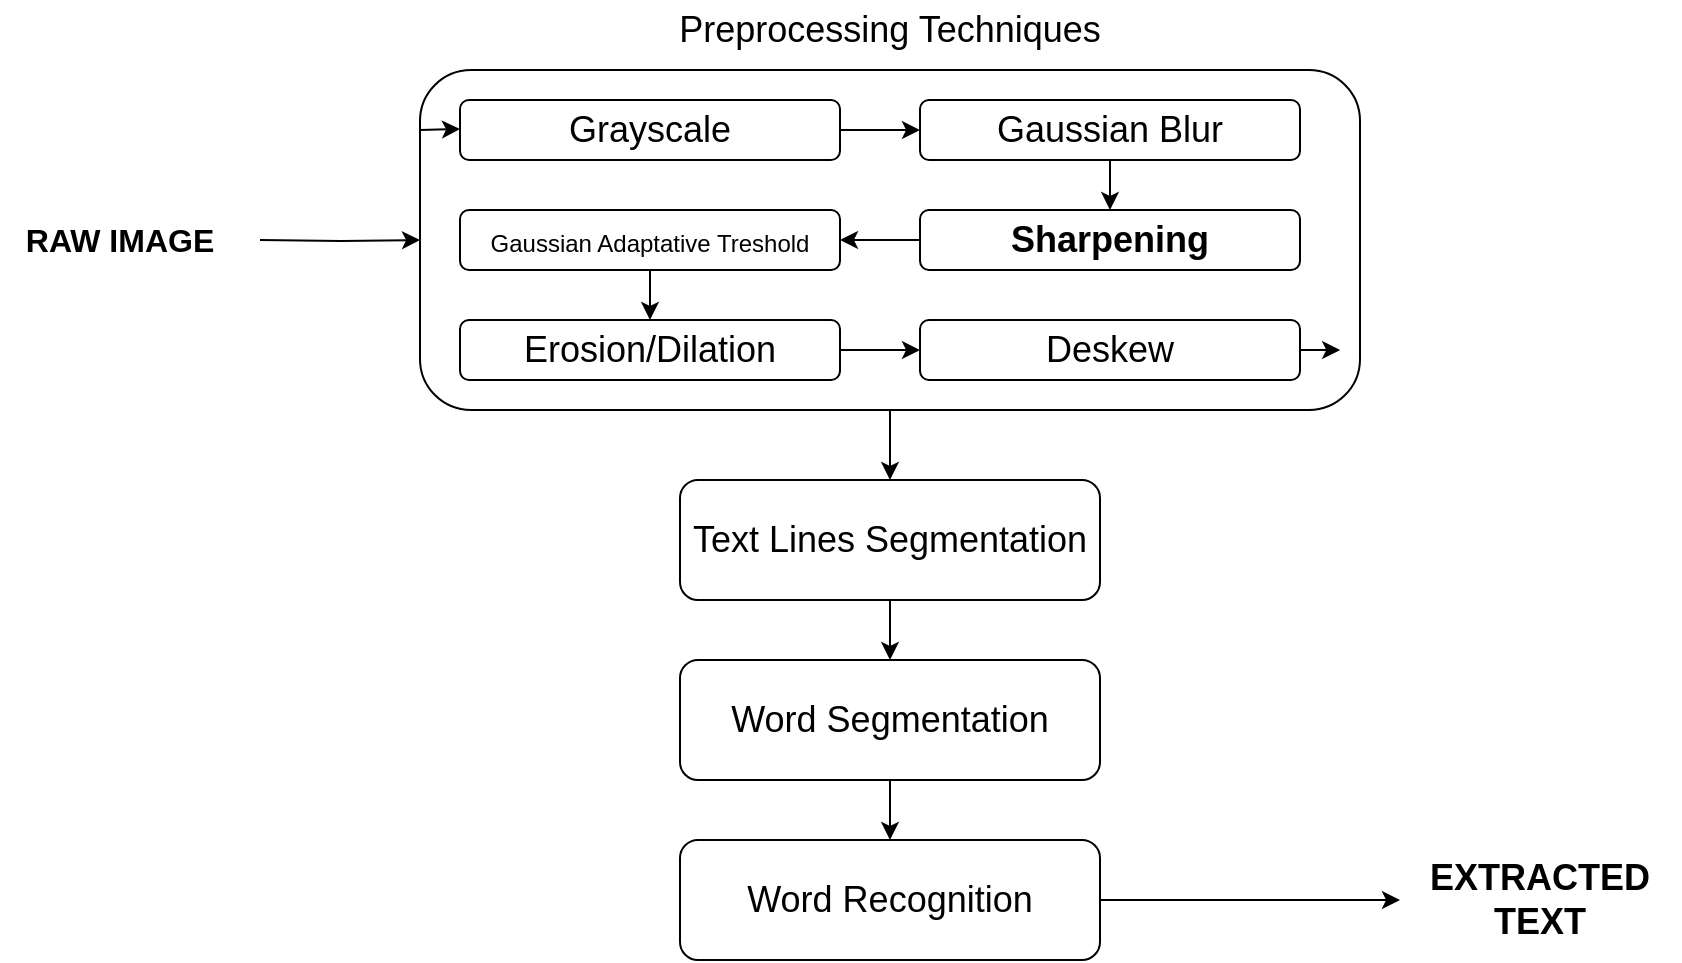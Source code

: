 <mxfile version="20.0.1" type="device"><diagram id="Q3OSdjRFrAXCPHazSdBA" name="Page-1"><mxGraphModel dx="794" dy="481" grid="1" gridSize="10" guides="1" tooltips="1" connect="1" arrows="1" fold="1" page="1" pageScale="1" pageWidth="850" pageHeight="1100" math="0" shadow="0"><root><mxCell id="0"/><mxCell id="1" parent="0"/><mxCell id="puoWZokBfEWSnq7IInsG-2" style="edgeStyle=orthogonalEdgeStyle;rounded=0;orthogonalLoop=1;jettySize=auto;html=1;exitX=1;exitY=0.5;exitDx=0;exitDy=0;fontSize=18;" edge="1" parent="1" target="puoWZokBfEWSnq7IInsG-3"><mxGeometry relative="1" as="geometry"><mxPoint x="290" y="210" as="targetPoint"/><mxPoint x="200" y="210" as="sourcePoint"/></mxGeometry></mxCell><mxCell id="puoWZokBfEWSnq7IInsG-32" style="edgeStyle=orthogonalEdgeStyle;rounded=0;orthogonalLoop=1;jettySize=auto;html=1;exitX=0.5;exitY=1;exitDx=0;exitDy=0;fontSize=14;entryX=0.5;entryY=0;entryDx=0;entryDy=0;" edge="1" parent="1" source="puoWZokBfEWSnq7IInsG-3" target="puoWZokBfEWSnq7IInsG-33"><mxGeometry relative="1" as="geometry"><mxPoint x="515" y="370" as="targetPoint"/></mxGeometry></mxCell><mxCell id="puoWZokBfEWSnq7IInsG-3" value="" style="rounded=1;whiteSpace=wrap;html=1;fontSize=18;" vertex="1" parent="1"><mxGeometry x="280" y="125" width="470" height="170" as="geometry"/></mxCell><mxCell id="puoWZokBfEWSnq7IInsG-4" value="Preprocessing Techniques" style="text;html=1;strokeColor=none;fillColor=none;align=center;verticalAlign=middle;whiteSpace=wrap;rounded=0;fontSize=18;" vertex="1" parent="1"><mxGeometry x="310" y="90" width="410" height="30" as="geometry"/></mxCell><mxCell id="puoWZokBfEWSnq7IInsG-17" style="edgeStyle=orthogonalEdgeStyle;rounded=0;orthogonalLoop=1;jettySize=auto;html=1;exitX=1;exitY=0.5;exitDx=0;exitDy=0;entryX=0;entryY=0.5;entryDx=0;entryDy=0;fontSize=14;" edge="1" parent="1" source="puoWZokBfEWSnq7IInsG-6" target="puoWZokBfEWSnq7IInsG-7"><mxGeometry relative="1" as="geometry"/></mxCell><mxCell id="puoWZokBfEWSnq7IInsG-6" value="Grayscale" style="rounded=1;whiteSpace=wrap;html=1;fontSize=18;" vertex="1" parent="1"><mxGeometry x="300" y="140" width="190" height="30" as="geometry"/></mxCell><mxCell id="puoWZokBfEWSnq7IInsG-26" style="edgeStyle=orthogonalEdgeStyle;rounded=0;orthogonalLoop=1;jettySize=auto;html=1;exitX=0.5;exitY=1;exitDx=0;exitDy=0;entryX=0.5;entryY=0;entryDx=0;entryDy=0;fontSize=14;" edge="1" parent="1" source="puoWZokBfEWSnq7IInsG-7" target="puoWZokBfEWSnq7IInsG-9"><mxGeometry relative="1" as="geometry"/></mxCell><mxCell id="puoWZokBfEWSnq7IInsG-7" value="Gaussian Blur" style="rounded=1;whiteSpace=wrap;html=1;fontSize=18;" vertex="1" parent="1"><mxGeometry x="530" y="140" width="190" height="30" as="geometry"/></mxCell><mxCell id="puoWZokBfEWSnq7IInsG-8" style="edgeStyle=orthogonalEdgeStyle;rounded=0;orthogonalLoop=1;jettySize=auto;html=1;exitX=0.5;exitY=1;exitDx=0;exitDy=0;fontSize=11;" edge="1" parent="1"><mxGeometry relative="1" as="geometry"><mxPoint x="395" y="170" as="sourcePoint"/><mxPoint x="395" y="170" as="targetPoint"/></mxGeometry></mxCell><mxCell id="puoWZokBfEWSnq7IInsG-27" style="edgeStyle=orthogonalEdgeStyle;rounded=0;orthogonalLoop=1;jettySize=auto;html=1;exitX=0;exitY=0.5;exitDx=0;exitDy=0;entryX=1;entryY=0.5;entryDx=0;entryDy=0;fontSize=14;" edge="1" parent="1" source="puoWZokBfEWSnq7IInsG-9" target="puoWZokBfEWSnq7IInsG-12"><mxGeometry relative="1" as="geometry"/></mxCell><mxCell id="puoWZokBfEWSnq7IInsG-9" value="Sharpening" style="rounded=1;whiteSpace=wrap;html=1;fontSize=18;fontStyle=1" vertex="1" parent="1"><mxGeometry x="530" y="195" width="190" height="30" as="geometry"/></mxCell><mxCell id="puoWZokBfEWSnq7IInsG-29" style="edgeStyle=orthogonalEdgeStyle;rounded=0;orthogonalLoop=1;jettySize=auto;html=1;exitX=0.5;exitY=1;exitDx=0;exitDy=0;entryX=0.5;entryY=0;entryDx=0;entryDy=0;fontSize=14;" edge="1" parent="1" source="puoWZokBfEWSnq7IInsG-12" target="puoWZokBfEWSnq7IInsG-14"><mxGeometry relative="1" as="geometry"/></mxCell><mxCell id="puoWZokBfEWSnq7IInsG-12" value="&lt;font style=&quot;font-size: 12px;&quot;&gt;&lt;span style=&quot;font-weight: normal;&quot;&gt;Gaussian Adaptative Treshold&lt;/span&gt;&lt;/font&gt;" style="rounded=1;whiteSpace=wrap;html=1;fontSize=18;fontStyle=1" vertex="1" parent="1"><mxGeometry x="300" y="195" width="190" height="30" as="geometry"/></mxCell><mxCell id="puoWZokBfEWSnq7IInsG-49" style="edgeStyle=orthogonalEdgeStyle;rounded=0;orthogonalLoop=1;jettySize=auto;html=1;exitX=1;exitY=0.5;exitDx=0;exitDy=0;fontSize=18;" edge="1" parent="1" source="puoWZokBfEWSnq7IInsG-14" target="puoWZokBfEWSnq7IInsG-48"><mxGeometry relative="1" as="geometry"/></mxCell><mxCell id="puoWZokBfEWSnq7IInsG-14" value="Erosion/Dilation" style="rounded=1;whiteSpace=wrap;html=1;fontSize=18;" vertex="1" parent="1"><mxGeometry x="300" y="250" width="190" height="30" as="geometry"/></mxCell><mxCell id="puoWZokBfEWSnq7IInsG-25" value="" style="endArrow=classic;html=1;rounded=0;fontSize=14;" edge="1" parent="1"><mxGeometry width="50" height="50" relative="1" as="geometry"><mxPoint x="280" y="155" as="sourcePoint"/><mxPoint x="300" y="154.5" as="targetPoint"/></mxGeometry></mxCell><mxCell id="puoWZokBfEWSnq7IInsG-41" style="edgeStyle=orthogonalEdgeStyle;rounded=0;orthogonalLoop=1;jettySize=auto;html=1;exitX=0.5;exitY=1;exitDx=0;exitDy=0;entryX=0.5;entryY=0;entryDx=0;entryDy=0;fontSize=18;" edge="1" parent="1" source="puoWZokBfEWSnq7IInsG-33" target="puoWZokBfEWSnq7IInsG-38"><mxGeometry relative="1" as="geometry"/></mxCell><mxCell id="puoWZokBfEWSnq7IInsG-33" value="&lt;font style=&quot;font-size: 18px;&quot;&gt;Text Lines Segmentation&lt;/font&gt;" style="rounded=1;whiteSpace=wrap;html=1;fontSize=14;" vertex="1" parent="1"><mxGeometry x="410" y="330" width="210" height="60" as="geometry"/></mxCell><mxCell id="puoWZokBfEWSnq7IInsG-42" style="edgeStyle=orthogonalEdgeStyle;rounded=0;orthogonalLoop=1;jettySize=auto;html=1;exitX=0.5;exitY=1;exitDx=0;exitDy=0;fontSize=14;" edge="1" parent="1" source="puoWZokBfEWSnq7IInsG-38"><mxGeometry relative="1" as="geometry"><mxPoint x="515" y="510" as="targetPoint"/></mxGeometry></mxCell><mxCell id="puoWZokBfEWSnq7IInsG-38" value="&lt;font style=&quot;font-size: 18px;&quot;&gt;Word&lt;/font&gt;&lt;font style=&quot;font-size: 18px;&quot;&gt; Segmentation&lt;/font&gt;" style="rounded=1;whiteSpace=wrap;html=1;fontSize=14;" vertex="1" parent="1"><mxGeometry x="410" y="420" width="210" height="60" as="geometry"/></mxCell><mxCell id="puoWZokBfEWSnq7IInsG-47" style="edgeStyle=orthogonalEdgeStyle;rounded=0;orthogonalLoop=1;jettySize=auto;html=1;exitX=1;exitY=0.5;exitDx=0;exitDy=0;fontSize=18;" edge="1" parent="1" source="puoWZokBfEWSnq7IInsG-43" target="puoWZokBfEWSnq7IInsG-46"><mxGeometry relative="1" as="geometry"/></mxCell><mxCell id="puoWZokBfEWSnq7IInsG-43" value="&lt;font style=&quot;font-size: 18px;&quot;&gt;Word Recognition&lt;/font&gt;" style="rounded=1;whiteSpace=wrap;html=1;fontSize=14;" vertex="1" parent="1"><mxGeometry x="410" y="510" width="210" height="60" as="geometry"/></mxCell><mxCell id="puoWZokBfEWSnq7IInsG-44" value="&lt;font size=&quot;3&quot;&gt;&lt;b&gt;RAW IMAGE&lt;br&gt;&lt;/b&gt;&lt;/font&gt;" style="text;html=1;strokeColor=none;fillColor=none;align=center;verticalAlign=middle;whiteSpace=wrap;rounded=0;fontSize=18;" vertex="1" parent="1"><mxGeometry x="70" y="195" width="120" height="30" as="geometry"/></mxCell><mxCell id="puoWZokBfEWSnq7IInsG-46" value="&lt;b&gt;EXTRACTED TEXT&lt;/b&gt;" style="text;html=1;strokeColor=none;fillColor=none;align=center;verticalAlign=middle;whiteSpace=wrap;rounded=0;fontSize=18;" vertex="1" parent="1"><mxGeometry x="770" y="525" width="140" height="30" as="geometry"/></mxCell><mxCell id="puoWZokBfEWSnq7IInsG-54" style="edgeStyle=orthogonalEdgeStyle;rounded=0;orthogonalLoop=1;jettySize=auto;html=1;exitX=1;exitY=0.5;exitDx=0;exitDy=0;entryX=0.979;entryY=0.824;entryDx=0;entryDy=0;entryPerimeter=0;fontSize=18;" edge="1" parent="1" source="puoWZokBfEWSnq7IInsG-48" target="puoWZokBfEWSnq7IInsG-3"><mxGeometry relative="1" as="geometry"/></mxCell><mxCell id="puoWZokBfEWSnq7IInsG-48" value="Deskew" style="rounded=1;whiteSpace=wrap;html=1;fontSize=18;" vertex="1" parent="1"><mxGeometry x="530" y="250" width="190" height="30" as="geometry"/></mxCell></root></mxGraphModel></diagram></mxfile>